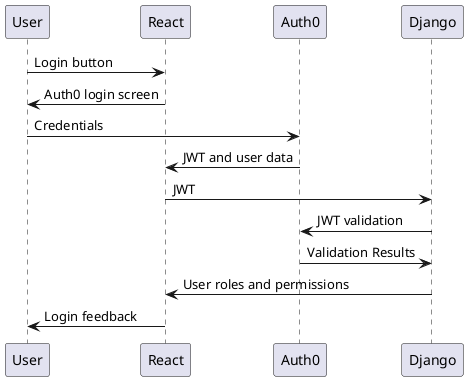 @startuml loginSeq
User -> React : Login button
React -> User : Auth0 login screen
User -> Auth0 : Credentials
Auth0 -> React : JWT and user data
React -> Django : JWT
Django -> Auth0 : JWT validation
Auth0 -> Django : Validation Results
Django -> React : User roles and permissions
React -> User : Login feedback
@enduml
